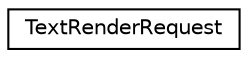 digraph "Graphical Class Hierarchy"
{
 // LATEX_PDF_SIZE
  edge [fontname="Helvetica",fontsize="10",labelfontname="Helvetica",labelfontsize="10"];
  node [fontname="Helvetica",fontsize="10",shape=record];
  rankdir="LR";
  Node0 [label="TextRenderRequest",height=0.2,width=0.4,color="black", fillcolor="white", style="filled",URL="$structTextRenderRequest.html",tooltip=" "];
}
